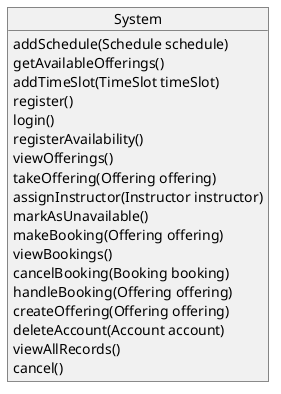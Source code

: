 @startuml

object System {
    addSchedule(Schedule schedule)
    getAvailableOfferings()
    addTimeSlot(TimeSlot timeSlot)
    register()
    login()
    registerAvailability()
    viewOfferings()
    takeOffering(Offering offering)
    assignInstructor(Instructor instructor)
    markAsUnavailable()
    makeBooking(Offering offering)
    viewBookings()
    cancelBooking(Booking booking)
    handleBooking(Offering offering)
    createOffering(Offering offering)
    deleteAccount(Account account)
    viewAllRecords()
    cancel()
}

@enduml
